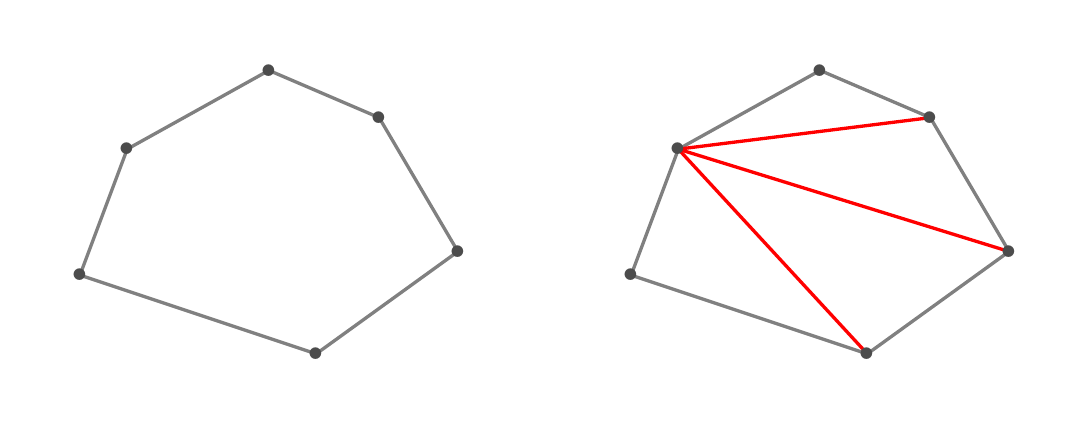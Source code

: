 \begin{tikzpicture}[scale=2]

\begin{scope}
\coordinate (P1) at (0,0);
\coordinate (P2) at (1.5,-0.5);
\coordinate (P3) at (2.4,0.15);
\coordinate (P4) at (1.9,1);
\coordinate (P5) at (1.2,1.3);
\coordinate (P6) at (0.3,0.8);

\draw [black!50, very thick] (P1) -- (P2) -- (P3) -- (P4) -- (P5) -- (P6) -- cycle;

% \foreach \i in {2,3,4} {
%   \draw[red,very thick] (P6) -- (P\i);
% }

\foreach \i in {1,...,6} {
  \path (P\i) node[scale=4,black!70]{.};
}
\end{scope}


\begin{scope}[xshift=3.5cm]
\coordinate (P1) at (0,0);
\coordinate (P2) at (1.5,-0.5);
\coordinate (P3) at (2.4,0.15);
\coordinate (P4) at (1.9,1);
\coordinate (P5) at (1.2,1.3);
\coordinate (P6) at (0.3,0.8);

\draw [black!50, very thick] (P1) -- (P2) -- (P3) -- (P4) -- (P5) -- (P6) -- cycle;

\foreach \i in {2,3,4} {
  \draw[red,very thick] (P6) -- (P\i);
}

\foreach \i in {1,...,6} {
  \path (P\i) node[scale=4,black!70]{.};
}
\end{scope}

\end{tikzpicture}